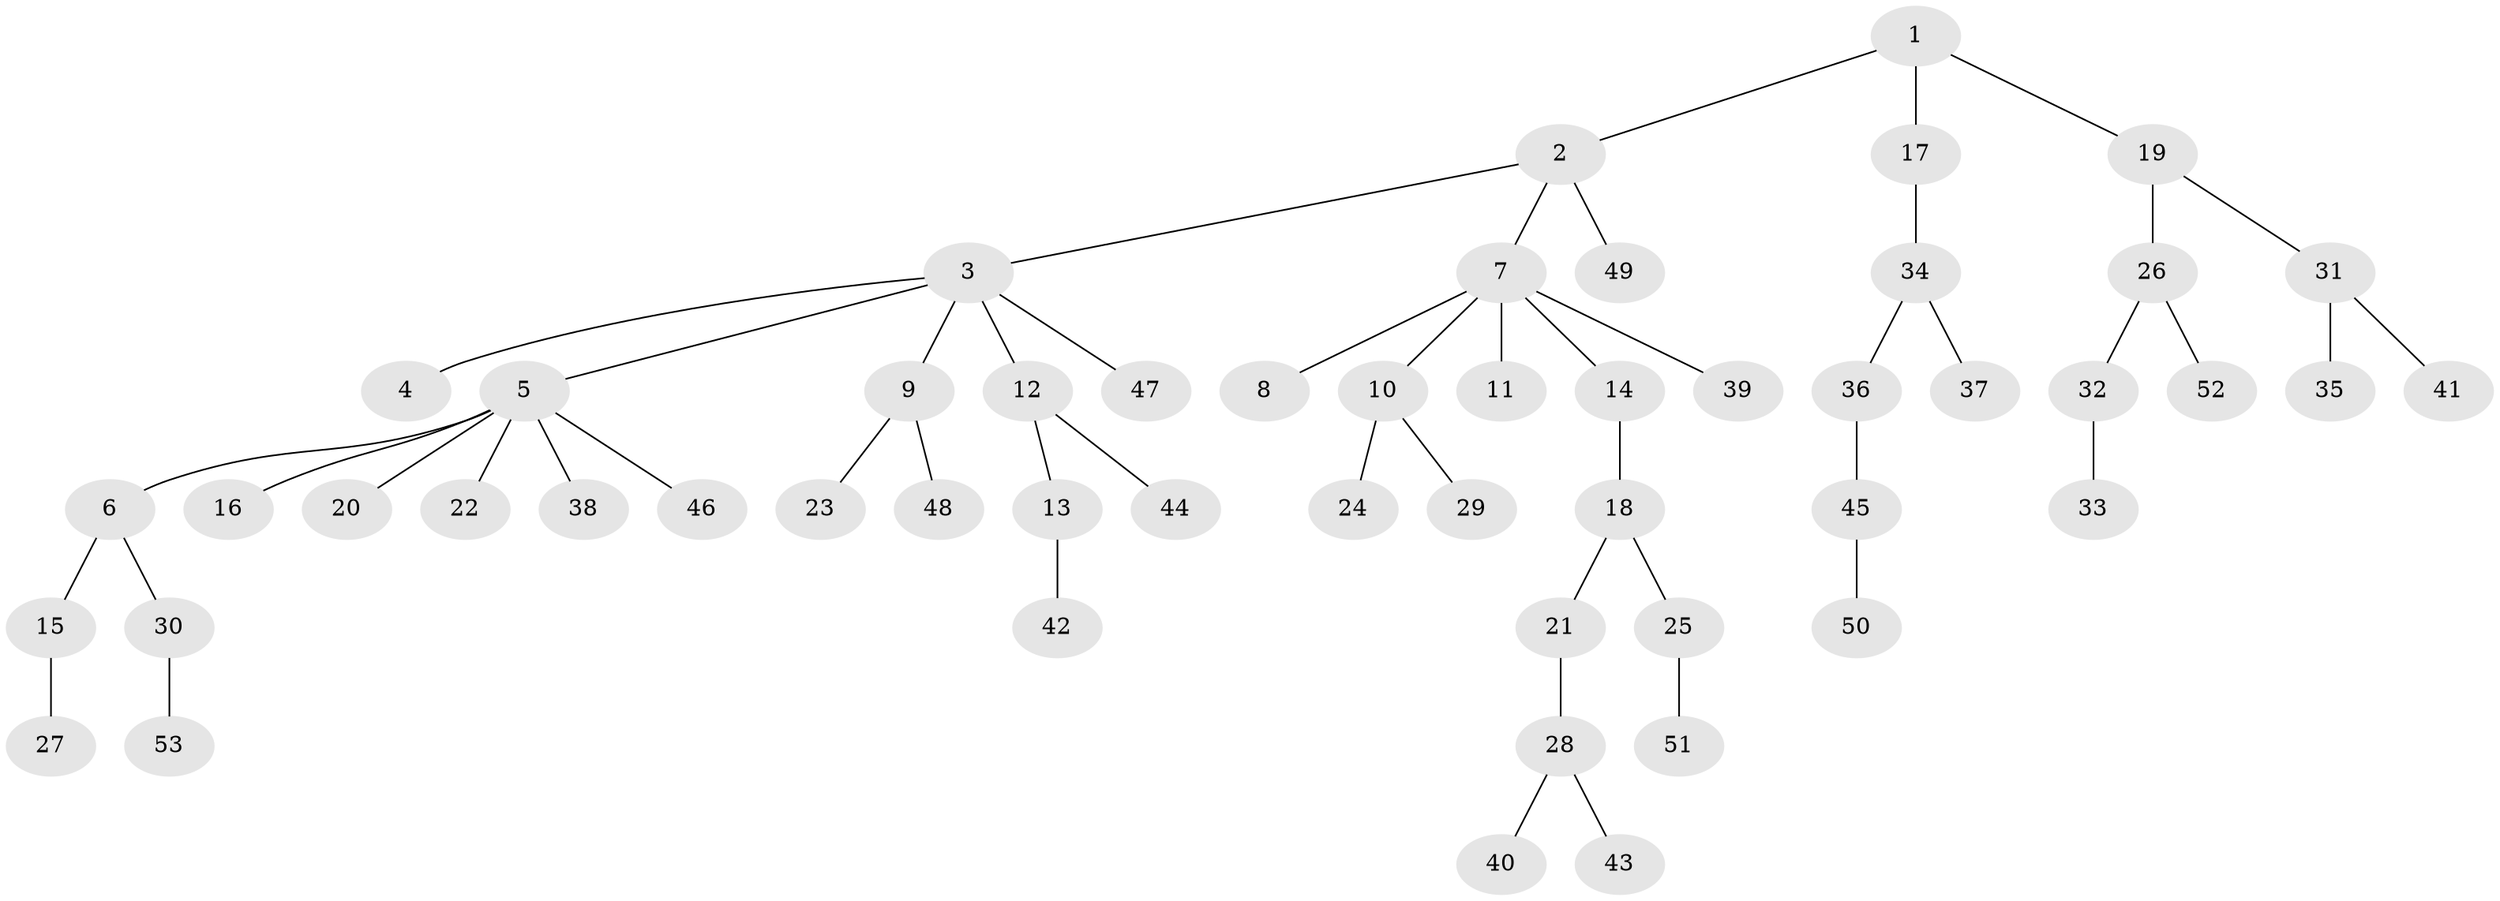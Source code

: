 // Generated by graph-tools (version 1.1) at 2025/02/03/09/25 03:02:17]
// undirected, 53 vertices, 52 edges
graph export_dot {
graph [start="1"]
  node [color=gray90,style=filled];
  1;
  2;
  3;
  4;
  5;
  6;
  7;
  8;
  9;
  10;
  11;
  12;
  13;
  14;
  15;
  16;
  17;
  18;
  19;
  20;
  21;
  22;
  23;
  24;
  25;
  26;
  27;
  28;
  29;
  30;
  31;
  32;
  33;
  34;
  35;
  36;
  37;
  38;
  39;
  40;
  41;
  42;
  43;
  44;
  45;
  46;
  47;
  48;
  49;
  50;
  51;
  52;
  53;
  1 -- 2;
  1 -- 17;
  1 -- 19;
  2 -- 3;
  2 -- 7;
  2 -- 49;
  3 -- 4;
  3 -- 5;
  3 -- 9;
  3 -- 12;
  3 -- 47;
  5 -- 6;
  5 -- 16;
  5 -- 20;
  5 -- 22;
  5 -- 38;
  5 -- 46;
  6 -- 15;
  6 -- 30;
  7 -- 8;
  7 -- 10;
  7 -- 11;
  7 -- 14;
  7 -- 39;
  9 -- 23;
  9 -- 48;
  10 -- 24;
  10 -- 29;
  12 -- 13;
  12 -- 44;
  13 -- 42;
  14 -- 18;
  15 -- 27;
  17 -- 34;
  18 -- 21;
  18 -- 25;
  19 -- 26;
  19 -- 31;
  21 -- 28;
  25 -- 51;
  26 -- 32;
  26 -- 52;
  28 -- 40;
  28 -- 43;
  30 -- 53;
  31 -- 35;
  31 -- 41;
  32 -- 33;
  34 -- 36;
  34 -- 37;
  36 -- 45;
  45 -- 50;
}

